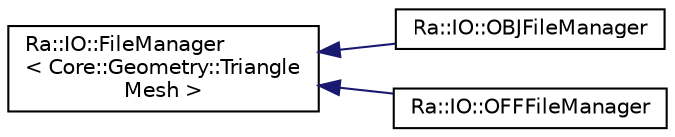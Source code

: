 digraph "Graphical Class Hierarchy"
{
 // INTERACTIVE_SVG=YES
 // LATEX_PDF_SIZE
  edge [fontname="Helvetica",fontsize="10",labelfontname="Helvetica",labelfontsize="10"];
  node [fontname="Helvetica",fontsize="10",shape=record];
  rankdir="LR";
  Node0 [label="Ra::IO::FileManager\l\< Core::Geometry::Triangle\lMesh \>",height=0.2,width=0.4,color="black", fillcolor="white", style="filled",URL="$classRa_1_1IO_1_1FileManager.html",tooltip=" "];
  Node0 -> Node1 [dir="back",color="midnightblue",fontsize="10",style="solid",fontname="Helvetica"];
  Node1 [label="Ra::IO::OBJFileManager",height=0.2,width=0.4,color="black", fillcolor="white", style="filled",URL="$classRa_1_1IO_1_1OBJFileManager.html",tooltip=" "];
  Node0 -> Node2 [dir="back",color="midnightblue",fontsize="10",style="solid",fontname="Helvetica"];
  Node2 [label="Ra::IO::OFFFileManager",height=0.2,width=0.4,color="black", fillcolor="white", style="filled",URL="$classRa_1_1IO_1_1OFFFileManager.html",tooltip=" "];
}
